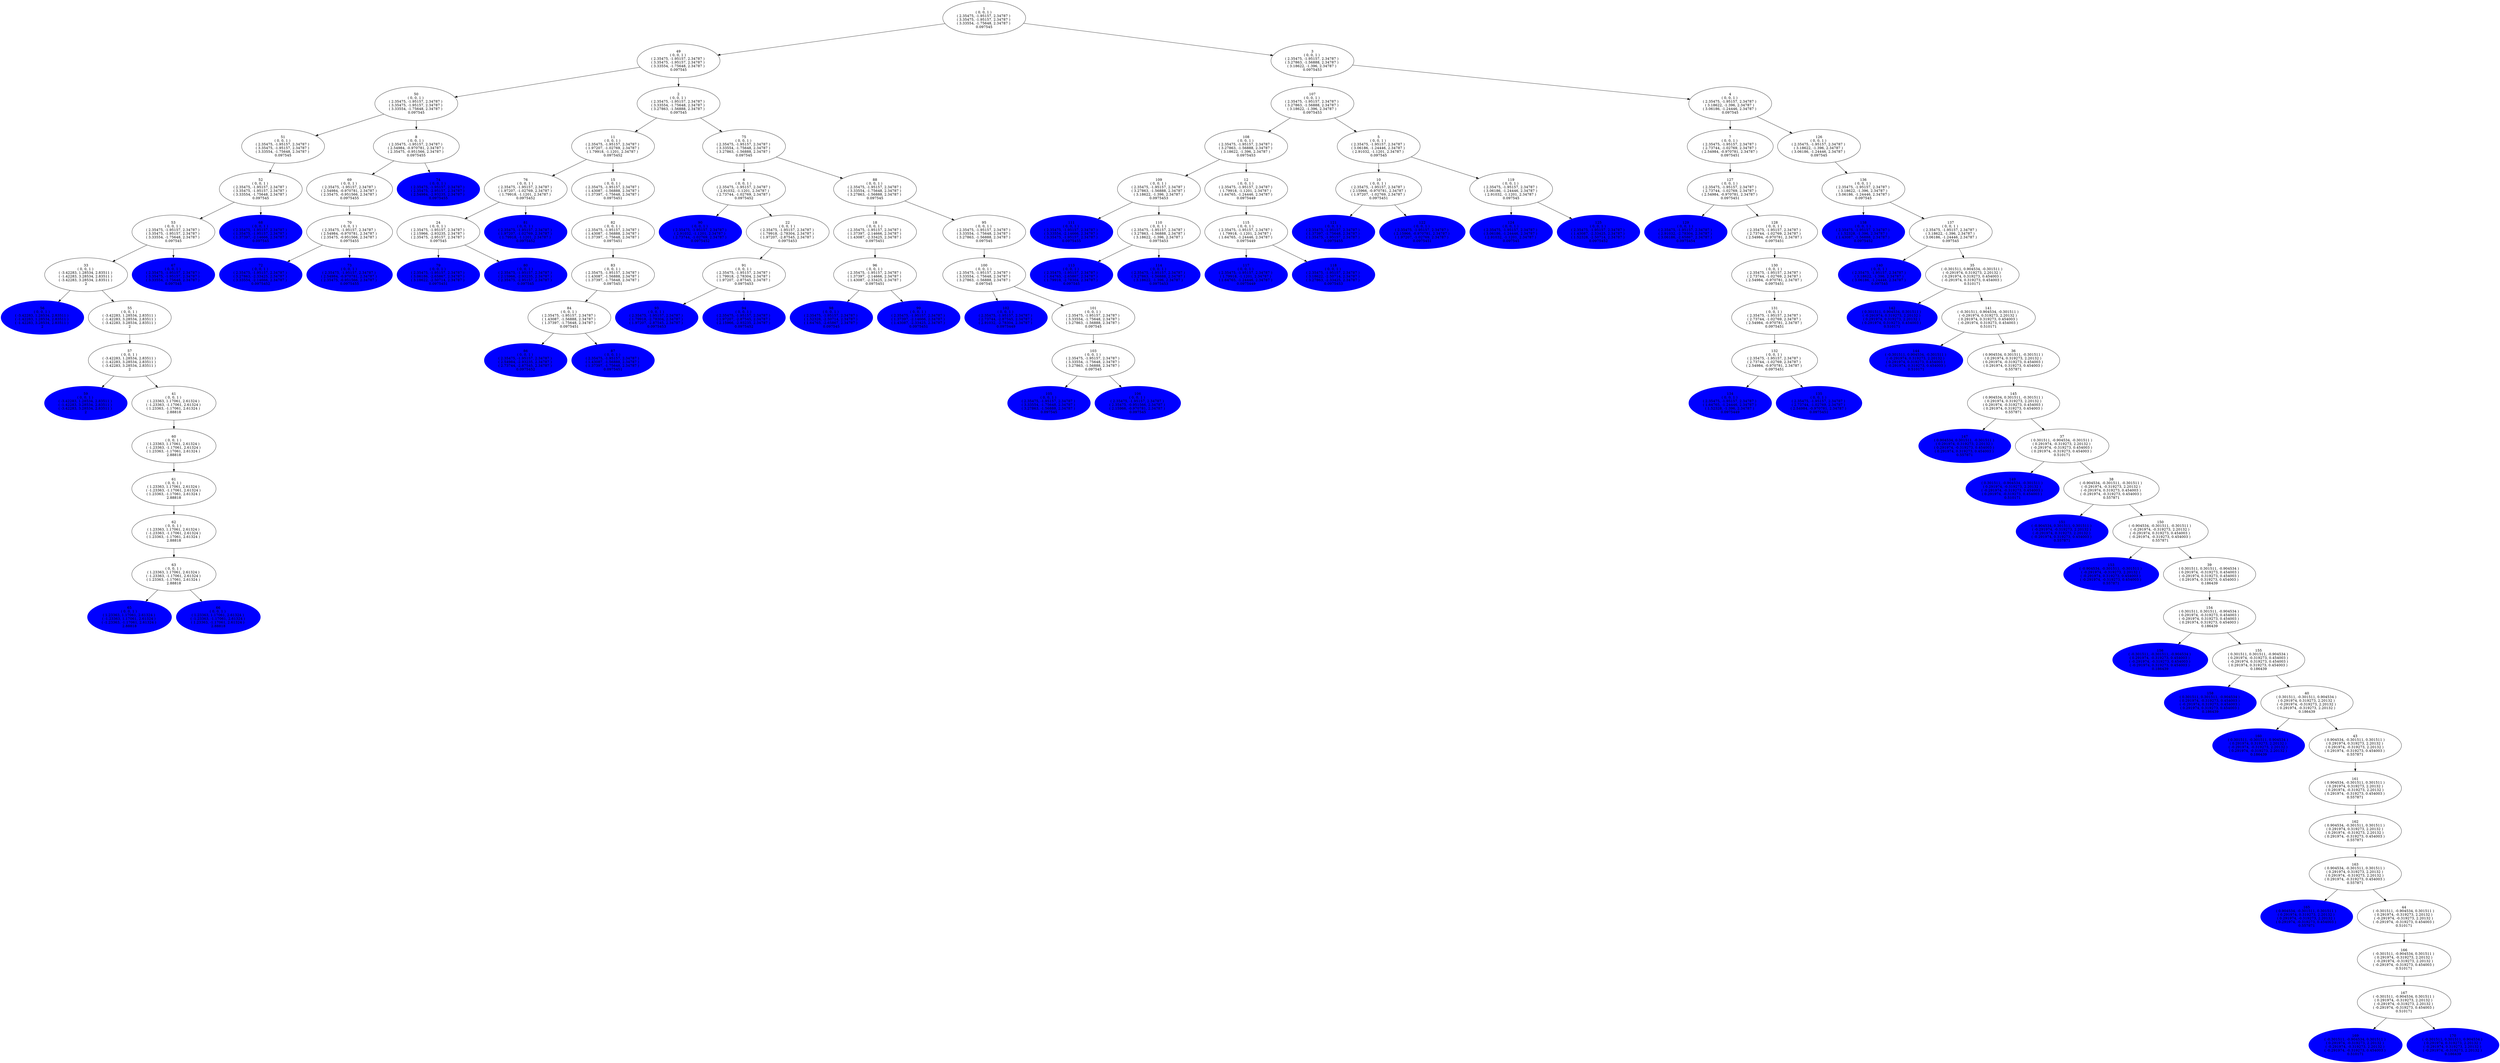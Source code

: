 digraph G {
    node1 [label="1
( 0, 0, 1 ) 
( 2.35475, -1.95157, 2.34787 ) 
( 3.35475, -1.95157, 2.34787 ) 
( 3.33554, -1.75648, 2.34787 ) 
0.097545"];
    node49 [label="49
( 0, 0, 1 ) 
( 2.35475, -1.95157, 2.34787 ) 
( 3.35475, -1.95157, 2.34787 ) 
( 3.33554, -1.75648, 2.34787 ) 
0.097545"];
    node50 [label="50
( 0, 0, 1 ) 
( 2.35475, -1.95157, 2.34787 ) 
( 3.35475, -1.95157, 2.34787 ) 
( 3.33554, -1.75648, 2.34787 ) 
0.097545"];
    node51 [label="51
( 0, 0, 1 ) 
( 2.35475, -1.95157, 2.34787 ) 
( 3.35475, -1.95157, 2.34787 ) 
( 3.33554, -1.75648, 2.34787 ) 
0.097545"];
    node52 [label="52
( 0, 0, 1 ) 
( 2.35475, -1.95157, 2.34787 ) 
( 3.35475, -1.95157, 2.34787 ) 
( 3.33554, -1.75648, 2.34787 ) 
0.097545"];
    node53 [label="53
( 0, 0, 1 ) 
( 2.35475, -1.95157, 2.34787 ) 
( 3.35475, -1.95157, 2.34787 ) 
( 3.33554, -1.75648, 2.34787 ) 
0.097545"];
    node33 [label="33
( 0, 0, 1 ) 
( -3.42283, 1.28534, 2.83511 ) 
( -1.42283, 3.28534, 2.83511 ) 
( -3.42283, 3.28534, 2.83511 ) 
2"];
    node56 [label="56
( 0, 0, 1 ) 
( -3.42283, 1.28534, 2.83511 ) 
( -1.42283, 1.28534, 2.83511 ) 
( -1.42283, 3.28534, 2.83511 ) 
2", color=blue, style=filled];
    node33 -> node56;
    node55 [label="55
( 0, 0, 1 ) 
( -3.42283, 1.28534, 2.83511 ) 
( -1.42283, 3.28534, 2.83511 ) 
( -3.42283, 3.28534, 2.83511 ) 
2"];
    node57 [label="57
( 0, 0, 1 ) 
( -3.42283, 1.28534, 2.83511 ) 
( -1.42283, 3.28534, 2.83511 ) 
( -3.42283, 3.28534, 2.83511 ) 
2"];
    node59 [label="59
( 0, 0, 1 ) 
( -3.42283, 1.28534, 2.83511 ) 
( -1.42283, 3.28534, 2.83511 ) 
( -3.42283, 3.28534, 2.83511 ) 
2", color=blue, style=filled];
    node57 -> node59;
    node41 [label="41
( 0, 0, 1 ) 
( 1.23363, 1.17061, 2.61324 ) 
( -1.23363, -1.17061, 2.61324 ) 
( 1.23363, -1.17061, 2.61324 ) 
2.88818"];
    node60 [label="60
( 0, 0, 1 ) 
( 1.23363, 1.17061, 2.61324 ) 
( -1.23363, -1.17061, 2.61324 ) 
( 1.23363, -1.17061, 2.61324 ) 
2.88818"];
    node61 [label="61
( 0, 0, 1 ) 
( 1.23363, 1.17061, 2.61324 ) 
( -1.23363, -1.17061, 2.61324 ) 
( 1.23363, -1.17061, 2.61324 ) 
2.88818"];
    node62 [label="62
( 0, 0, 1 ) 
( 1.23363, 1.17061, 2.61324 ) 
( -1.23363, -1.17061, 2.61324 ) 
( 1.23363, -1.17061, 2.61324 ) 
2.88818"];
    node63 [label="63
( 0, 0, 1 ) 
( 1.23363, 1.17061, 2.61324 ) 
( -1.23363, -1.17061, 2.61324 ) 
( 1.23363, -1.17061, 2.61324 ) 
2.88818"];
    node65 [label="65
( 0, 0, 1 ) 
( 1.23363, 1.17061, 2.61324 ) 
( -1.23363, 1.17061, 2.61324 ) 
( -1.23363, -1.17061, 2.61324 ) 
2.88818", color=blue, style=filled];
    node63 -> node65;
    node66 [label="66
( 0, 0, 1 ) 
( 1.23363, 1.17061, 2.61324 ) 
( -1.23363, -1.17061, 2.61324 ) 
( 1.23363, -1.17061, 2.61324 ) 
2.88818", color=blue, style=filled];
    node63 -> node66;
    node62 -> node63;
    node61 -> node62;
    node60 -> node61;
    node41 -> node60;
    node57 -> node41;
    node55 -> node57;
    node33 -> node55;
    node53 -> node33;
    node67 [label="67
( 0, 0, 1 ) 
( 2.35475, -1.95157, 2.34787 ) 
( 3.35475, -1.95157, 2.34787 ) 
( 3.33554, -1.75648, 2.34787 ) 
0.097545", color=blue, style=filled];
    node53 -> node67;
    node52 -> node53;
    node68 [label="68
( 0, 0, 1 ) 
( 2.35475, -1.95157, 2.34787 ) 
( 1.35475, -1.95157, 2.34787 ) 
( 1.37397, -2.14666, 2.34787 ) 
0.097545", color=blue, style=filled];
    node52 -> node68;
    node51 -> node52;
    node50 -> node51;
    node8 [label="8
( 0, 0, 1 ) 
( 2.35475, -1.95157, 2.34787 ) 
( 2.54984, -0.970781, 2.34787 ) 
( 2.35475, -0.951566, 2.34787 ) 
0.0975455"];
    node69 [label="69
( 0, 0, 1 ) 
( 2.35475, -1.95157, 2.34787 ) 
( 2.54984, -0.970781, 2.34787 ) 
( 2.35475, -0.951566, 2.34787 ) 
0.0975455"];
    node70 [label="70
( 0, 0, 1 ) 
( 2.35475, -1.95157, 2.34787 ) 
( 2.54984, -0.970781, 2.34787 ) 
( 2.35475, -0.951566, 2.34787 ) 
0.0975455"];
    node72 [label="72
( 0, 0, 1 ) 
( 2.35475, -1.95157, 2.34787 ) 
( 3.27863, -2.33425, 2.34787 ) 
( 3.33554, -2.14666, 2.34787 ) 
0.0975452", color=blue, style=filled];
    node70 -> node72;
    node73 [label="73
( 0, 0, 1 ) 
( 2.35475, -1.95157, 2.34787 ) 
( 2.54984, -0.970781, 2.34787 ) 
( 2.35475, -0.951566, 2.34787 ) 
0.0975455", color=blue, style=filled];
    node70 -> node73;
    node69 -> node70;
    node8 -> node69;
    node74 [label="74
( 0, 0, 1 ) 
( 2.35475, -1.95157, 2.34787 ) 
( 2.35475, -2.95157, 2.34787 ) 
( 2.54984, -2.93235, 2.34787 ) 
0.0975455", color=blue, style=filled];
    node8 -> node74;
    node50 -> node8;
    node49 -> node50;
    node2 [label="2
( 0, 0, 1 ) 
( 2.35475, -1.95157, 2.34787 ) 
( 3.33554, -1.75648, 2.34787 ) 
( 3.27863, -1.56888, 2.34787 ) 
0.097545"];
    node11 [label="11
( 0, 0, 1 ) 
( 2.35475, -1.95157, 2.34787 ) 
( 1.97207, -1.02769, 2.34787 ) 
( 1.79918, -1.1201, 2.34787 ) 
0.0975452"];
    node76 [label="76
( 0, 0, 1 ) 
( 2.35475, -1.95157, 2.34787 ) 
( 1.97207, -1.02769, 2.34787 ) 
( 1.79918, -1.1201, 2.34787 ) 
0.0975452"];
    node24 [label="24
( 0, 0, 1 ) 
( 2.35475, -1.95157, 2.34787 ) 
( 2.15966, -2.93235, 2.34787 ) 
( 2.35475, -2.95157, 2.34787 ) 
0.097545"];
    node79 [label="79
( 0, 0, 1 ) 
( 2.35475, -1.95157, 2.34787 ) 
( 3.06186, -2.65867, 2.34787 ) 
( 3.18622, -2.50714, 2.34787 ) 
0.0975451", color=blue, style=filled];
    node24 -> node79;
    node80 [label="80
( 0, 0, 1 ) 
( 2.35475, -1.95157, 2.34787 ) 
( 2.15966, -2.93235, 2.34787 ) 
( 2.35475, -2.95157, 2.34787 ) 
0.097545", color=blue, style=filled];
    node24 -> node80;
    node76 -> node24;
    node81 [label="81
( 0, 0, 1 ) 
( 2.35475, -1.95157, 2.34787 ) 
( 1.97207, -1.02769, 2.34787 ) 
( 1.79918, -1.1201, 2.34787 ) 
0.0975452", color=blue, style=filled];
    node76 -> node81;
    node11 -> node76;
    node15 [label="15
( 0, 0, 1 ) 
( 2.35475, -1.95157, 2.34787 ) 
( 1.43087, -1.56888, 2.34787 ) 
( 1.37397, -1.75648, 2.34787 ) 
0.0975451"];
    node82 [label="82
( 0, 0, 1 ) 
( 2.35475, -1.95157, 2.34787 ) 
( 1.43087, -1.56888, 2.34787 ) 
( 1.37397, -1.75648, 2.34787 ) 
0.0975451"];
    node83 [label="83
( 0, 0, 1 ) 
( 2.35475, -1.95157, 2.34787 ) 
( 1.43087, -1.56888, 2.34787 ) 
( 1.37397, -1.75648, 2.34787 ) 
0.0975451"];
    node84 [label="84
( 0, 0, 1 ) 
( 2.35475, -1.95157, 2.34787 ) 
( 1.43087, -1.56888, 2.34787 ) 
( 1.37397, -1.75648, 2.34787 ) 
0.0975451"];
    node86 [label="86
( 0, 0, 1 ) 
( 2.35475, -1.95157, 2.34787 ) 
( 2.54984, -2.93235, 2.34787 ) 
( 2.73744, -2.87545, 2.34787 ) 
0.0975452", color=blue, style=filled];
    node84 -> node86;
    node87 [label="87
( 0, 0, 1 ) 
( 2.35475, -1.95157, 2.34787 ) 
( 1.43087, -1.56888, 2.34787 ) 
( 1.37397, -1.75648, 2.34787 ) 
0.0975451", color=blue, style=filled];
    node84 -> node87;
    node83 -> node84;
    node82 -> node83;
    node15 -> node82;
    node11 -> node15;
    node2 -> node11;
    node75 [label="75
( 0, 0, 1 ) 
( 2.35475, -1.95157, 2.34787 ) 
( 3.33554, -1.75648, 2.34787 ) 
( 3.27863, -1.56888, 2.34787 ) 
0.097545"];
    node6 [label="6
( 0, 0, 1 ) 
( 2.35475, -1.95157, 2.34787 ) 
( 2.91032, -1.1201, 2.34787 ) 
( 2.73744, -1.02769, 2.34787 ) 
0.0975452"];
    node90 [label="90
( 0, 0, 1 ) 
( 2.35475, -1.95157, 2.34787 ) 
( 2.91032, -1.1201, 2.34787 ) 
( 2.73744, -1.02769, 2.34787 ) 
0.0975452", color=blue, style=filled];
    node6 -> node90;
    node22 [label="22
( 0, 0, 1 ) 
( 2.35475, -1.95157, 2.34787 ) 
( 1.79918, -2.78304, 2.34787 ) 
( 1.97207, -2.87545, 2.34787 ) 
0.0975453"];
    node91 [label="91
( 0, 0, 1 ) 
( 2.35475, -1.95157, 2.34787 ) 
( 1.79918, -2.78304, 2.34787 ) 
( 1.97207, -2.87545, 2.34787 ) 
0.0975453"];
    node93 [label="93
( 0, 0, 1 ) 
( 2.35475, -1.95157, 2.34787 ) 
( 1.79918, -2.78304, 2.34787 ) 
( 1.97207, -2.87545, 2.34787 ) 
0.0975453", color=blue, style=filled];
    node91 -> node93;
    node94 [label="94
( 0, 0, 1 ) 
( 2.35475, -1.95157, 2.34787 ) 
( 1.97207, -2.87545, 2.34787 ) 
( 2.15966, -2.93235, 2.34787 ) 
0.0975452", color=blue, style=filled];
    node91 -> node94;
    node22 -> node91;
    node6 -> node22;
    node75 -> node6;
    node88 [label="88
( 0, 0, 1 ) 
( 2.35475, -1.95157, 2.34787 ) 
( 3.33554, -1.75648, 2.34787 ) 
( 3.27863, -1.56888, 2.34787 ) 
0.097545"];
    node18 [label="18
( 0, 0, 1 ) 
( 2.35475, -1.95157, 2.34787 ) 
( 1.37397, -2.14666, 2.34787 ) 
( 1.43087, -2.33425, 2.34787 ) 
0.0975451"];
    node96 [label="96
( 0, 0, 1 ) 
( 2.35475, -1.95157, 2.34787 ) 
( 1.37397, -2.14666, 2.34787 ) 
( 1.43087, -2.33425, 2.34787 ) 
0.0975451"];
    node98 [label="98
( 0, 0, 1 ) 
( 2.35475, -1.95157, 2.34787 ) 
( 1.52328, -2.50714, 2.34787 ) 
( 1.64765, -2.65867, 2.34787 ) 
0.097545", color=blue, style=filled];
    node96 -> node98;
    node99 [label="99
( 0, 0, 1 ) 
( 2.35475, -1.95157, 2.34787 ) 
( 1.37397, -2.14666, 2.34787 ) 
( 1.43087, -2.33425, 2.34787 ) 
0.0975451", color=blue, style=filled];
    node96 -> node99;
    node18 -> node96;
    node88 -> node18;
    node95 [label="95
( 0, 0, 1 ) 
( 2.35475, -1.95157, 2.34787 ) 
( 3.33554, -1.75648, 2.34787 ) 
( 3.27863, -1.56888, 2.34787 ) 
0.097545"];
    node100 [label="100
( 0, 0, 1 ) 
( 2.35475, -1.95157, 2.34787 ) 
( 3.33554, -1.75648, 2.34787 ) 
( 3.27863, -1.56888, 2.34787 ) 
0.097545"];
    node102 [label="102
( 0, 0, 1 ) 
( 2.35475, -1.95157, 2.34787 ) 
( 2.73744, -2.87545, 2.34787 ) 
( 2.91032, -2.78304, 2.34787 ) 
0.0975449", color=blue, style=filled];
    node100 -> node102;
    node101 [label="101
( 0, 0, 1 ) 
( 2.35475, -1.95157, 2.34787 ) 
( 3.33554, -1.75648, 2.34787 ) 
( 3.27863, -1.56888, 2.34787 ) 
0.097545"];
    node103 [label="103
( 0, 0, 1 ) 
( 2.35475, -1.95157, 2.34787 ) 
( 3.33554, -1.75648, 2.34787 ) 
( 3.27863, -1.56888, 2.34787 ) 
0.097545"];
    node105 [label="105
( 0, 0, 1 ) 
( 2.35475, -1.95157, 2.34787 ) 
( 3.33554, -1.75648, 2.34787 ) 
( 3.27863, -1.56888, 2.34787 ) 
0.097545", color=blue, style=filled];
    node103 -> node105;
    node106 [label="106
( 0, 0, 1 ) 
( 2.35475, -1.95157, 2.34787 ) 
( 2.35475, -0.951566, 2.34787 ) 
( 2.15966, -0.970781, 2.34787 ) 
0.097545", color=blue, style=filled];
    node103 -> node106;
    node101 -> node103;
    node100 -> node101;
    node95 -> node100;
    node88 -> node95;
    node75 -> node88;
    node2 -> node75;
    node49 -> node2;
    node1 -> node49;
    node3 [label="3
( 0, 0, 1 ) 
( 2.35475, -1.95157, 2.34787 ) 
( 3.27863, -1.56888, 2.34787 ) 
( 3.18622, -1.396, 2.34787 ) 
0.0975453"];
    node107 [label="107
( 0, 0, 1 ) 
( 2.35475, -1.95157, 2.34787 ) 
( 3.27863, -1.56888, 2.34787 ) 
( 3.18622, -1.396, 2.34787 ) 
0.0975453"];
    node108 [label="108
( 0, 0, 1 ) 
( 2.35475, -1.95157, 2.34787 ) 
( 3.27863, -1.56888, 2.34787 ) 
( 3.18622, -1.396, 2.34787 ) 
0.0975453"];
    node109 [label="109
( 0, 0, 1 ) 
( 2.35475, -1.95157, 2.34787 ) 
( 3.27863, -1.56888, 2.34787 ) 
( 3.18622, -1.396, 2.34787 ) 
0.0975453"];
    node111 [label="111
( 0, 0, 1 ) 
( 2.35475, -1.95157, 2.34787 ) 
( 3.33554, -2.14666, 2.34787 ) 
( 3.35475, -1.95157, 2.34787 ) 
0.0975455", color=blue, style=filled];
    node109 -> node111;
    node110 [label="110
( 0, 0, 1 ) 
( 2.35475, -1.95157, 2.34787 ) 
( 3.27863, -1.56888, 2.34787 ) 
( 3.18622, -1.396, 2.34787 ) 
0.0975453"];
    node113 [label="113
( 0, 0, 1 ) 
( 2.35475, -1.95157, 2.34787 ) 
( 1.64765, -2.65867, 2.34787 ) 
( 1.79918, -2.78304, 2.34787 ) 
0.097545", color=blue, style=filled];
    node110 -> node113;
    node114 [label="114
( 0, 0, 1 ) 
( 2.35475, -1.95157, 2.34787 ) 
( 3.27863, -1.56888, 2.34787 ) 
( 3.18622, -1.396, 2.34787 ) 
0.0975453", color=blue, style=filled];
    node110 -> node114;
    node109 -> node110;
    node108 -> node109;
    node12 [label="12
( 0, 0, 1 ) 
( 2.35475, -1.95157, 2.34787 ) 
( 1.79918, -1.1201, 2.34787 ) 
( 1.64765, -1.24446, 2.34787 ) 
0.0975449"];
    node115 [label="115
( 0, 0, 1 ) 
( 2.35475, -1.95157, 2.34787 ) 
( 1.79918, -1.1201, 2.34787 ) 
( 1.64765, -1.24446, 2.34787 ) 
0.0975449"];
    node117 [label="117
( 0, 0, 1 ) 
( 2.35475, -1.95157, 2.34787 ) 
( 1.79918, -1.1201, 2.34787 ) 
( 1.64765, -1.24446, 2.34787 ) 
0.0975449", color=blue, style=filled];
    node115 -> node117;
    node118 [label="118
( 0, 0, 1 ) 
( 2.35475, -1.95157, 2.34787 ) 
( 3.18622, -2.50714, 2.34787 ) 
( 3.27863, -2.33425, 2.34787 ) 
0.0975453", color=blue, style=filled];
    node115 -> node118;
    node12 -> node115;
    node108 -> node12;
    node107 -> node108;
    node5 [label="5
( 0, 0, 1 ) 
( 2.35475, -1.95157, 2.34787 ) 
( 3.06186, -1.24446, 2.34787 ) 
( 2.91032, -1.1201, 2.34787 ) 
0.097545"];
    node10 [label="10
( 0, 0, 1 ) 
( 2.35475, -1.95157, 2.34787 ) 
( 2.15966, -0.970781, 2.34787 ) 
( 1.97207, -1.02769, 2.34787 ) 
0.0975451"];
    node121 [label="121
( 0, 0, 1 ) 
( 2.35475, -1.95157, 2.34787 ) 
( 1.37397, -1.75648, 2.34787 ) 
( 1.35475, -1.95157, 2.34787 ) 
0.0975455", color=blue, style=filled];
    node10 -> node121;
    node122 [label="122
( 0, 0, 1 ) 
( 2.35475, -1.95157, 2.34787 ) 
( 2.15966, -0.970781, 2.34787 ) 
( 1.97207, -1.02769, 2.34787 ) 
0.0975451", color=blue, style=filled];
    node10 -> node122;
    node5 -> node10;
    node119 [label="119
( 0, 0, 1 ) 
( 2.35475, -1.95157, 2.34787 ) 
( 3.06186, -1.24446, 2.34787 ) 
( 2.91032, -1.1201, 2.34787 ) 
0.097545"];
    node124 [label="124
( 0, 0, 1 ) 
( 2.35475, -1.95157, 2.34787 ) 
( 3.06186, -1.24446, 2.34787 ) 
( 2.91032, -1.1201, 2.34787 ) 
0.097545", color=blue, style=filled];
    node119 -> node124;
    node125 [label="125
( 0, 0, 1 ) 
( 2.35475, -1.95157, 2.34787 ) 
( 1.43087, -2.33425, 2.34787 ) 
( 1.52328, -2.50714, 2.34787 ) 
0.0975452", color=blue, style=filled];
    node119 -> node125;
    node5 -> node119;
    node107 -> node5;
    node3 -> node107;
    node4 [label="4
( 0, 0, 1 ) 
( 2.35475, -1.95157, 2.34787 ) 
( 3.18622, -1.396, 2.34787 ) 
( 3.06186, -1.24446, 2.34787 ) 
0.097545"];
    node7 [label="7
( 0, 0, 1 ) 
( 2.35475, -1.95157, 2.34787 ) 
( 2.73744, -1.02769, 2.34787 ) 
( 2.54984, -0.970781, 2.34787 ) 
0.0975451"];
    node127 [label="127
( 0, 0, 1 ) 
( 2.35475, -1.95157, 2.34787 ) 
( 2.73744, -1.02769, 2.34787 ) 
( 2.54984, -0.970781, 2.34787 ) 
0.0975451"];
    node129 [label="129
( 0, 0, 1 ) 
( 2.35475, -1.95157, 2.34787 ) 
( 2.91032, -2.78304, 2.34787 ) 
( 3.06186, -2.65867, 2.34787 ) 
0.0975454", color=blue, style=filled];
    node127 -> node129;
    node128 [label="128
( 0, 0, 1 ) 
( 2.35475, -1.95157, 2.34787 ) 
( 2.73744, -1.02769, 2.34787 ) 
( 2.54984, -0.970781, 2.34787 ) 
0.0975451"];
    node130 [label="130
( 0, 0, 1 ) 
( 2.35475, -1.95157, 2.34787 ) 
( 2.73744, -1.02769, 2.34787 ) 
( 2.54984, -0.970781, 2.34787 ) 
0.0975451"];
    node131 [label="131
( 0, 0, 1 ) 
( 2.35475, -1.95157, 2.34787 ) 
( 2.73744, -1.02769, 2.34787 ) 
( 2.54984, -0.970781, 2.34787 ) 
0.0975451"];
    node132 [label="132
( 0, 0, 1 ) 
( 2.35475, -1.95157, 2.34787 ) 
( 2.73744, -1.02769, 2.34787 ) 
( 2.54984, -0.970781, 2.34787 ) 
0.0975451"];
    node134 [label="134
( 0, 0, 1 ) 
( 2.35475, -1.95157, 2.34787 ) 
( 1.64765, -1.24446, 2.34787 ) 
( 1.52328, -1.396, 2.34787 ) 
0.0975449", color=blue, style=filled];
    node132 -> node134;
    node135 [label="135
( 0, 0, 1 ) 
( 2.35475, -1.95157, 2.34787 ) 
( 2.73744, -1.02769, 2.34787 ) 
( 2.54984, -0.970781, 2.34787 ) 
0.0975451", color=blue, style=filled];
    node132 -> node135;
    node131 -> node132;
    node130 -> node131;
    node128 -> node130;
    node127 -> node128;
    node7 -> node127;
    node4 -> node7;
    node126 [label="126
( 0, 0, 1 ) 
( 2.35475, -1.95157, 2.34787 ) 
( 3.18622, -1.396, 2.34787 ) 
( 3.06186, -1.24446, 2.34787 ) 
0.097545"];
    node136 [label="136
( 0, 0, 1 ) 
( 2.35475, -1.95157, 2.34787 ) 
( 3.18622, -1.396, 2.34787 ) 
( 3.06186, -1.24446, 2.34787 ) 
0.097545"];
    node138 [label="138
( 0, 0, 1 ) 
( 2.35475, -1.95157, 2.34787 ) 
( 1.52328, -1.396, 2.34787 ) 
( 1.43087, -1.56888, 2.34787 ) 
0.0975452", color=blue, style=filled];
    node136 -> node138;
    node137 [label="137
( 0, 0, 1 ) 
( 2.35475, -1.95157, 2.34787 ) 
( 3.18622, -1.396, 2.34787 ) 
( 3.06186, -1.24446, 2.34787 ) 
0.097545"];
    node140 [label="140
( 0, 0, 1 ) 
( 2.35475, -1.95157, 2.34787 ) 
( 3.18622, -1.396, 2.34787 ) 
( 3.06186, -1.24446, 2.34787 ) 
0.097545", color=blue, style=filled];
    node137 -> node140;
    node35 [label="35
( -0.301511, 0.904534, -0.301511 ) 
( -0.291974, 0.319273, 2.20132 ) 
( 0.291974, 0.319273, 0.454003 ) 
( -0.291974, 0.319273, 0.454003 ) 
0.510171"];
    node142 [label="142
( 0.301511, 0.904534, 0.301511 ) 
( -0.291974, 0.319273, 2.20132 ) 
( 0.291974, 0.319273, 2.20132 ) 
( 0.291974, 0.319273, 0.454003 ) 
0.510171", color=blue, style=filled];
    node35 -> node142;
    node141 [label="141
( -0.301511, 0.904534, -0.301511 ) 
( -0.291974, 0.319273, 2.20132 ) 
( 0.291974, 0.319273, 0.454003 ) 
( -0.291974, 0.319273, 0.454003 ) 
0.510171"];
    node144 [label="144
( -0.301511, 0.904534, -0.301511 ) 
( -0.291974, 0.319273, 2.20132 ) 
( 0.291974, 0.319273, 0.454003 ) 
( -0.291974, 0.319273, 0.454003 ) 
0.510171", color=blue, style=filled];
    node141 -> node144;
    node36 [label="36
( 0.904534, 0.301511, -0.301511 ) 
( 0.291974, 0.319273, 2.20132 ) 
( 0.291974, -0.319273, 0.454003 ) 
( 0.291974, 0.319273, 0.454003 ) 
0.557871"];
    node145 [label="145
( 0.904534, 0.301511, -0.301511 ) 
( 0.291974, 0.319273, 2.20132 ) 
( 0.291974, -0.319273, 0.454003 ) 
( 0.291974, 0.319273, 0.454003 ) 
0.557871"];
    node147 [label="147
( 0.904534, 0.301511, -0.301511 ) 
( 0.291974, 0.319273, 2.20132 ) 
( 0.291974, -0.319273, 0.454003 ) 
( 0.291974, 0.319273, 0.454003 ) 
0.557871", color=blue, style=filled];
    node145 -> node147;
    node37 [label="37
( 0.301511, -0.904534, -0.301511 ) 
( 0.291974, -0.319273, 2.20132 ) 
( -0.291974, -0.319273, 0.454003 ) 
( 0.291974, -0.319273, 0.454003 ) 
0.510171"];
    node149 [label="149
( 0.301511, -0.904534, -0.301511 ) 
( 0.291974, -0.319273, 2.20132 ) 
( -0.291974, -0.319273, 0.454003 ) 
( 0.291974, -0.319273, 0.454003 ) 
0.510171", color=blue, style=filled];
    node37 -> node149;
    node38 [label="38
( -0.904534, -0.301511, -0.301511 ) 
( -0.291974, -0.319273, 2.20132 ) 
( -0.291974, 0.319273, 0.454003 ) 
( -0.291974, -0.319273, 0.454003 ) 
0.557871"];
    node151 [label="151
( -0.904534, 0.301511, 0.301511 ) 
( -0.291974, -0.319273, 2.20132 ) 
( -0.291974, 0.319273, 2.20132 ) 
( -0.291974, 0.319273, 0.454003 ) 
0.557871", color=blue, style=filled];
    node38 -> node151;
    node150 [label="150
( -0.904534, -0.301511, -0.301511 ) 
( -0.291974, -0.319273, 2.20132 ) 
( -0.291974, 0.319273, 0.454003 ) 
( -0.291974, -0.319273, 0.454003 ) 
0.557871"];
    node153 [label="153
( -0.904534, -0.301511, -0.301511 ) 
( -0.291974, -0.319273, 2.20132 ) 
( -0.291974, 0.319273, 0.454003 ) 
( -0.291974, -0.319273, 0.454003 ) 
0.557871", color=blue, style=filled];
    node150 -> node153;
    node39 [label="39
( 0.301511, 0.301511, -0.904534 ) 
( 0.291974, -0.319273, 0.454003 ) 
( -0.291974, 0.319273, 0.454003 ) 
( 0.291974, 0.319273, 0.454003 ) 
0.186439"];
    node154 [label="154
( 0.301511, 0.301511, -0.904534 ) 
( 0.291974, -0.319273, 0.454003 ) 
( -0.291974, 0.319273, 0.454003 ) 
( 0.291974, 0.319273, 0.454003 ) 
0.186439"];
    node156 [label="156
( -0.301511, -0.301511, -0.904534 ) 
( 0.291974, -0.319273, 0.454003 ) 
( -0.291974, -0.319273, 0.454003 ) 
( -0.291974, 0.319273, 0.454003 ) 
0.186439", color=blue, style=filled];
    node154 -> node156;
    node155 [label="155
( 0.301511, 0.301511, -0.904534 ) 
( 0.291974, -0.319273, 0.454003 ) 
( -0.291974, 0.319273, 0.454003 ) 
( 0.291974, 0.319273, 0.454003 ) 
0.186439"];
    node158 [label="158
( 0.301511, 0.301511, -0.904534 ) 
( 0.291974, -0.319273, 0.454003 ) 
( -0.291974, 0.319273, 0.454003 ) 
( 0.291974, 0.319273, 0.454003 ) 
0.186439", color=blue, style=filled];
    node155 -> node158;
    node40 [label="40
( 0.301511, -0.301511, 0.904534 ) 
( 0.291974, 0.319273, 2.20132 ) 
( -0.291974, -0.319273, 2.20132 ) 
( 0.291974, -0.319273, 2.20132 ) 
0.186439"];
    node160 [label="160
( 0.301511, -0.301511, 0.904534 ) 
( 0.291974, 0.319273, 2.20132 ) 
( -0.291974, -0.319273, 2.20132 ) 
( 0.291974, -0.319273, 2.20132 ) 
0.186439", color=blue, style=filled];
    node40 -> node160;
    node43 [label="43
( 0.904534, -0.301511, 0.301511 ) 
( 0.291974, 0.319273, 2.20132 ) 
( 0.291974, -0.319273, 2.20132 ) 
( 0.291974, -0.319273, 0.454003 ) 
0.557871"];
    node161 [label="161
( 0.904534, -0.301511, 0.301511 ) 
( 0.291974, 0.319273, 2.20132 ) 
( 0.291974, -0.319273, 2.20132 ) 
( 0.291974, -0.319273, 0.454003 ) 
0.557871"];
    node162 [label="162
( 0.904534, -0.301511, 0.301511 ) 
( 0.291974, 0.319273, 2.20132 ) 
( 0.291974, -0.319273, 2.20132 ) 
( 0.291974, -0.319273, 0.454003 ) 
0.557871"];
    node163 [label="163
( 0.904534, -0.301511, 0.301511 ) 
( 0.291974, 0.319273, 2.20132 ) 
( 0.291974, -0.319273, 2.20132 ) 
( 0.291974, -0.319273, 0.454003 ) 
0.557871"];
    node165 [label="165
( 0.904534, -0.301511, 0.301511 ) 
( 0.291974, 0.319273, 2.20132 ) 
( 0.291974, -0.319273, 2.20132 ) 
( 0.291974, -0.319273, 0.454003 ) 
0.557871", color=blue, style=filled];
    node163 -> node165;
    node44 [label="44
( -0.301511, -0.904534, 0.301511 ) 
( 0.291974, -0.319273, 2.20132 ) 
( -0.291974, -0.319273, 2.20132 ) 
( -0.291974, -0.319273, 0.454003 ) 
0.510171"];
    node166 [label="166
( -0.301511, -0.904534, 0.301511 ) 
( 0.291974, -0.319273, 2.20132 ) 
( -0.291974, -0.319273, 2.20132 ) 
( -0.291974, -0.319273, 0.454003 ) 
0.510171"];
    node167 [label="167
( -0.301511, -0.904534, 0.301511 ) 
( 0.291974, -0.319273, 2.20132 ) 
( -0.291974, -0.319273, 2.20132 ) 
( -0.291974, -0.319273, 0.454003 ) 
0.510171"];
    node169 [label="169
( -0.301511, -0.904534, 0.301511 ) 
( 0.291974, -0.319273, 2.20132 ) 
( -0.291974, -0.319273, 2.20132 ) 
( -0.291974, -0.319273, 0.454003 ) 
0.510171", color=blue, style=filled];
    node167 -> node169;
    node170 [label="170
( -0.301511, 0.301511, 0.904534 ) 
( 0.291974, 0.319273, 2.20132 ) 
( -0.291974, 0.319273, 2.20132 ) 
( -0.291974, -0.319273, 2.20132 ) 
0.186439", color=blue, style=filled];
    node167 -> node170;
    node166 -> node167;
    node44 -> node166;
    node163 -> node44;
    node162 -> node163;
    node161 -> node162;
    node43 -> node161;
    node40 -> node43;
    node155 -> node40;
    node154 -> node155;
    node39 -> node154;
    node150 -> node39;
    node38 -> node150;
    node37 -> node38;
    node145 -> node37;
    node36 -> node145;
    node141 -> node36;
    node35 -> node141;
    node137 -> node35;
    node136 -> node137;
    node126 -> node136;
    node4 -> node126;
    node3 -> node4;
    node1 -> node3;
}
